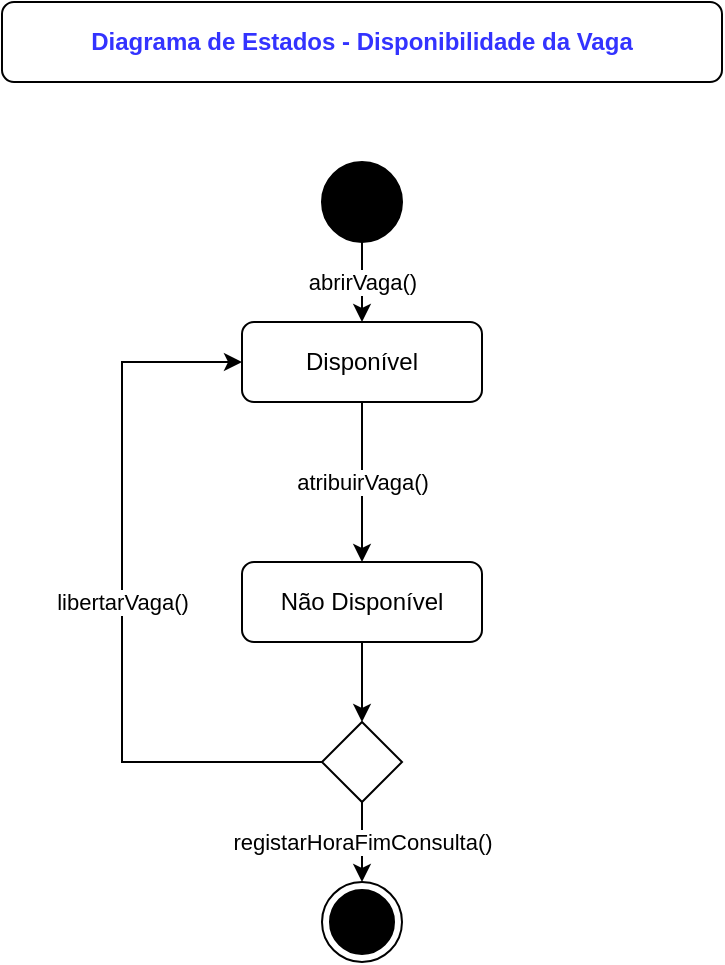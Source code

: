 <mxfile version="14.1.8" type="device" pages="2"><diagram id="12upbwH2g4YlAArgbUt6" name="Disp. da Vaga"><mxGraphModel dx="1422" dy="822" grid="1" gridSize="10" guides="1" tooltips="1" connect="1" arrows="1" fold="1" page="1" pageScale="1" pageWidth="1169" pageHeight="827" math="0" shadow="0"><root><mxCell id="0"/><mxCell id="1" parent="0"/><mxCell id="UCyTU8Q8uFQc-D2HceGJ-6" value="Diagrama de Estados - Disponibilidade da Vaga" style="rounded=1;whiteSpace=wrap;html=1;fontStyle=1;fontColor=#3333FF;align=center;" vertex="1" parent="1"><mxGeometry width="360" height="40" as="geometry"/></mxCell><mxCell id="UCyTU8Q8uFQc-D2HceGJ-20" value="" style="ellipse;html=1;shape=endState;fillColor=#000000;" vertex="1" parent="1"><mxGeometry x="160" y="440" width="40" height="40" as="geometry"/></mxCell><mxCell id="UCyTU8Q8uFQc-D2HceGJ-21" value="abrirVaga()" style="edgeStyle=orthogonalEdgeStyle;rounded=0;orthogonalLoop=1;jettySize=auto;html=1;exitX=0.5;exitY=1;exitDx=0;exitDy=0;entryX=0.5;entryY=0;entryDx=0;entryDy=0;" edge="1" source="UCyTU8Q8uFQc-D2HceGJ-23" target="UCyTU8Q8uFQc-D2HceGJ-25" parent="1"><mxGeometry relative="1" as="geometry"><mxPoint x="200" y="180" as="sourcePoint"/><mxPoint x="370" y="180" as="targetPoint"/><Array as="points"><mxPoint x="180" y="130"/><mxPoint x="180" y="130"/></Array></mxGeometry></mxCell><mxCell id="UCyTU8Q8uFQc-D2HceGJ-23" value="" style="ellipse;whiteSpace=wrap;html=1;aspect=fixed;strokeColor=#000000;fillColor=#000000;" vertex="1" parent="1"><mxGeometry x="160" y="80" width="40" height="40" as="geometry"/></mxCell><mxCell id="UCyTU8Q8uFQc-D2HceGJ-25" value="Disponível" style="rounded=1;whiteSpace=wrap;html=1;" vertex="1" parent="1"><mxGeometry x="120" y="160" width="120" height="40" as="geometry"/></mxCell><mxCell id="UCyTU8Q8uFQc-D2HceGJ-26" value="registarHoraFimConsulta()" style="edgeStyle=orthogonalEdgeStyle;rounded=0;orthogonalLoop=1;jettySize=auto;html=1;exitX=0.5;exitY=1;exitDx=0;exitDy=0;" edge="1" source="UCyTU8Q8uFQc-D2HceGJ-33" target="UCyTU8Q8uFQc-D2HceGJ-20" parent="1"><mxGeometry relative="1" as="geometry"/></mxCell><mxCell id="UCyTU8Q8uFQc-D2HceGJ-34" value="" style="edgeStyle=orthogonalEdgeStyle;rounded=0;orthogonalLoop=1;jettySize=auto;html=1;fontColor=#000000;" edge="1" parent="1" source="UCyTU8Q8uFQc-D2HceGJ-27" target="UCyTU8Q8uFQc-D2HceGJ-33"><mxGeometry relative="1" as="geometry"/></mxCell><mxCell id="UCyTU8Q8uFQc-D2HceGJ-27" value="Não Disponível" style="rounded=1;whiteSpace=wrap;html=1;" vertex="1" parent="1"><mxGeometry x="120" y="280" width="120" height="40" as="geometry"/></mxCell><mxCell id="UCyTU8Q8uFQc-D2HceGJ-29" value="atribuirVaga()" style="edgeStyle=orthogonalEdgeStyle;rounded=0;orthogonalLoop=1;jettySize=auto;html=1;exitX=0.5;exitY=1;exitDx=0;exitDy=0;entryX=0.5;entryY=0;entryDx=0;entryDy=0;" edge="1" source="UCyTU8Q8uFQc-D2HceGJ-25" target="UCyTU8Q8uFQc-D2HceGJ-27" parent="1"><mxGeometry relative="1" as="geometry"><mxPoint x="200" y="260" as="sourcePoint"/><mxPoint x="350" y="220" as="targetPoint"/><Array as="points"/></mxGeometry></mxCell><mxCell id="UCyTU8Q8uFQc-D2HceGJ-31" value="libertarVaga()" style="edgeStyle=orthogonalEdgeStyle;rounded=0;orthogonalLoop=1;jettySize=auto;html=1;exitX=0;exitY=0.5;exitDx=0;exitDy=0;entryX=0;entryY=0.5;entryDx=0;entryDy=0;" edge="1" source="UCyTU8Q8uFQc-D2HceGJ-33" target="UCyTU8Q8uFQc-D2HceGJ-25" parent="1"><mxGeometry relative="1" as="geometry"><mxPoint x="160" y="100" as="sourcePoint"/><Array as="points"><mxPoint x="60" y="380"/><mxPoint x="60" y="180"/></Array></mxGeometry></mxCell><mxCell id="UCyTU8Q8uFQc-D2HceGJ-33" value="" style="rhombus;whiteSpace=wrap;html=1;" vertex="1" parent="1"><mxGeometry x="160" y="360" width="40" height="40" as="geometry"/></mxCell></root></mxGraphModel></diagram><diagram id="cU6lb8SBhvsujqwf_Nzs" name="Disp. Diária do Médico"><mxGraphModel dx="1422" dy="822" grid="1" gridSize="10" guides="1" tooltips="1" connect="1" arrows="1" fold="1" page="1" pageScale="1" pageWidth="1169" pageHeight="827" math="0" shadow="0"><root><mxCell id="1cX327oz-DkonUQxXO5e-0"/><mxCell id="1cX327oz-DkonUQxXO5e-1" parent="1cX327oz-DkonUQxXO5e-0"/><mxCell id="1CqfSS3KH_TcC1zX7hcj-0" value="Diagrama de Estados - Disponibilidade Diária do Médico" style="rounded=1;whiteSpace=wrap;html=1;fontStyle=1;fontColor=#3333FF;align=center;" vertex="1" parent="1cX327oz-DkonUQxXO5e-1"><mxGeometry width="360" height="40" as="geometry"/></mxCell><mxCell id="1CqfSS3KH_TcC1zX7hcj-1" value="" style="ellipse;html=1;shape=endState;fillColor=#000000;" vertex="1" parent="1cX327oz-DkonUQxXO5e-1"><mxGeometry x="160" y="440" width="40" height="40" as="geometry"/></mxCell><mxCell id="1CqfSS3KH_TcC1zX7hcj-2" value="Calendário.abrirVagas()" style="edgeStyle=orthogonalEdgeStyle;rounded=0;orthogonalLoop=1;jettySize=auto;html=1;exitX=0.5;exitY=1;exitDx=0;exitDy=0;entryX=0.5;entryY=0;entryDx=0;entryDy=0;" edge="1" parent="1cX327oz-DkonUQxXO5e-1" source="1CqfSS3KH_TcC1zX7hcj-3" target="1CqfSS3KH_TcC1zX7hcj-4"><mxGeometry relative="1" as="geometry"><mxPoint x="200" y="180" as="sourcePoint"/><mxPoint x="370" y="180" as="targetPoint"/><Array as="points"><mxPoint x="180" y="130"/><mxPoint x="180" y="130"/></Array></mxGeometry></mxCell><mxCell id="1CqfSS3KH_TcC1zX7hcj-3" value="" style="ellipse;whiteSpace=wrap;html=1;aspect=fixed;strokeColor=#000000;fillColor=#000000;" vertex="1" parent="1cX327oz-DkonUQxXO5e-1"><mxGeometry x="160" y="80" width="40" height="40" as="geometry"/></mxCell><mxCell id="VTpKFzGenfI8_PgnBF_q-0" value="[todas as vagas atribuídas]" style="edgeStyle=orthogonalEdgeStyle;rounded=0;orthogonalLoop=1;jettySize=auto;html=1;fontColor=#000000;entryX=0.5;entryY=0;entryDx=0;entryDy=0;" edge="1" parent="1cX327oz-DkonUQxXO5e-1" source="1CqfSS3KH_TcC1zX7hcj-4" target="1CqfSS3KH_TcC1zX7hcj-7"><mxGeometry relative="1" as="geometry"><mxPoint x="460" y="480" as="targetPoint"/></mxGeometry></mxCell><mxCell id="1CqfSS3KH_TcC1zX7hcj-4" value="Disponível" style="rounded=1;whiteSpace=wrap;html=1;" vertex="1" parent="1cX327oz-DkonUQxXO5e-1"><mxGeometry x="120" y="160" width="120" height="40" as="geometry"/></mxCell><mxCell id="1CqfSS3KH_TcC1zX7hcj-5" value="[fim do dia]" style="edgeStyle=orthogonalEdgeStyle;rounded=0;orthogonalLoop=1;jettySize=auto;html=1;exitX=0.5;exitY=1;exitDx=0;exitDy=0;" edge="1" parent="1cX327oz-DkonUQxXO5e-1" source="1CqfSS3KH_TcC1zX7hcj-10" target="1CqfSS3KH_TcC1zX7hcj-1"><mxGeometry relative="1" as="geometry"/></mxCell><mxCell id="1CqfSS3KH_TcC1zX7hcj-6" value="" style="edgeStyle=orthogonalEdgeStyle;rounded=0;orthogonalLoop=1;jettySize=auto;html=1;fontColor=#000000;" edge="1" parent="1cX327oz-DkonUQxXO5e-1" source="1CqfSS3KH_TcC1zX7hcj-7" target="1CqfSS3KH_TcC1zX7hcj-10"><mxGeometry relative="1" as="geometry"/></mxCell><mxCell id="1CqfSS3KH_TcC1zX7hcj-7" value="Não Disponível" style="rounded=1;whiteSpace=wrap;html=1;" vertex="1" parent="1cX327oz-DkonUQxXO5e-1"><mxGeometry x="120" y="280" width="120" height="40" as="geometry"/></mxCell><mxCell id="1CqfSS3KH_TcC1zX7hcj-10" value="" style="rhombus;whiteSpace=wrap;html=1;" vertex="1" parent="1cX327oz-DkonUQxXO5e-1"><mxGeometry x="160" y="360" width="40" height="40" as="geometry"/></mxCell><mxCell id="VTpKFzGenfI8_PgnBF_q-1" value="[pelo menos uma vaga atribuída]" style="edgeStyle=orthogonalEdgeStyle;rounded=0;orthogonalLoop=1;jettySize=auto;html=1;fontColor=#000000;entryX=0;entryY=0.5;entryDx=0;entryDy=0;exitX=0;exitY=0.5;exitDx=0;exitDy=0;horizontal=0;align=center;" edge="1" parent="1cX327oz-DkonUQxXO5e-1" source="1CqfSS3KH_TcC1zX7hcj-10" target="1CqfSS3KH_TcC1zX7hcj-4"><mxGeometry y="10" relative="1" as="geometry"><mxPoint x="190" y="210" as="sourcePoint"/><mxPoint x="190" y="290" as="targetPoint"/><Array as="points"><mxPoint x="60" y="380"/><mxPoint x="60" y="180"/></Array><mxPoint as="offset"/></mxGeometry></mxCell></root></mxGraphModel></diagram></mxfile>